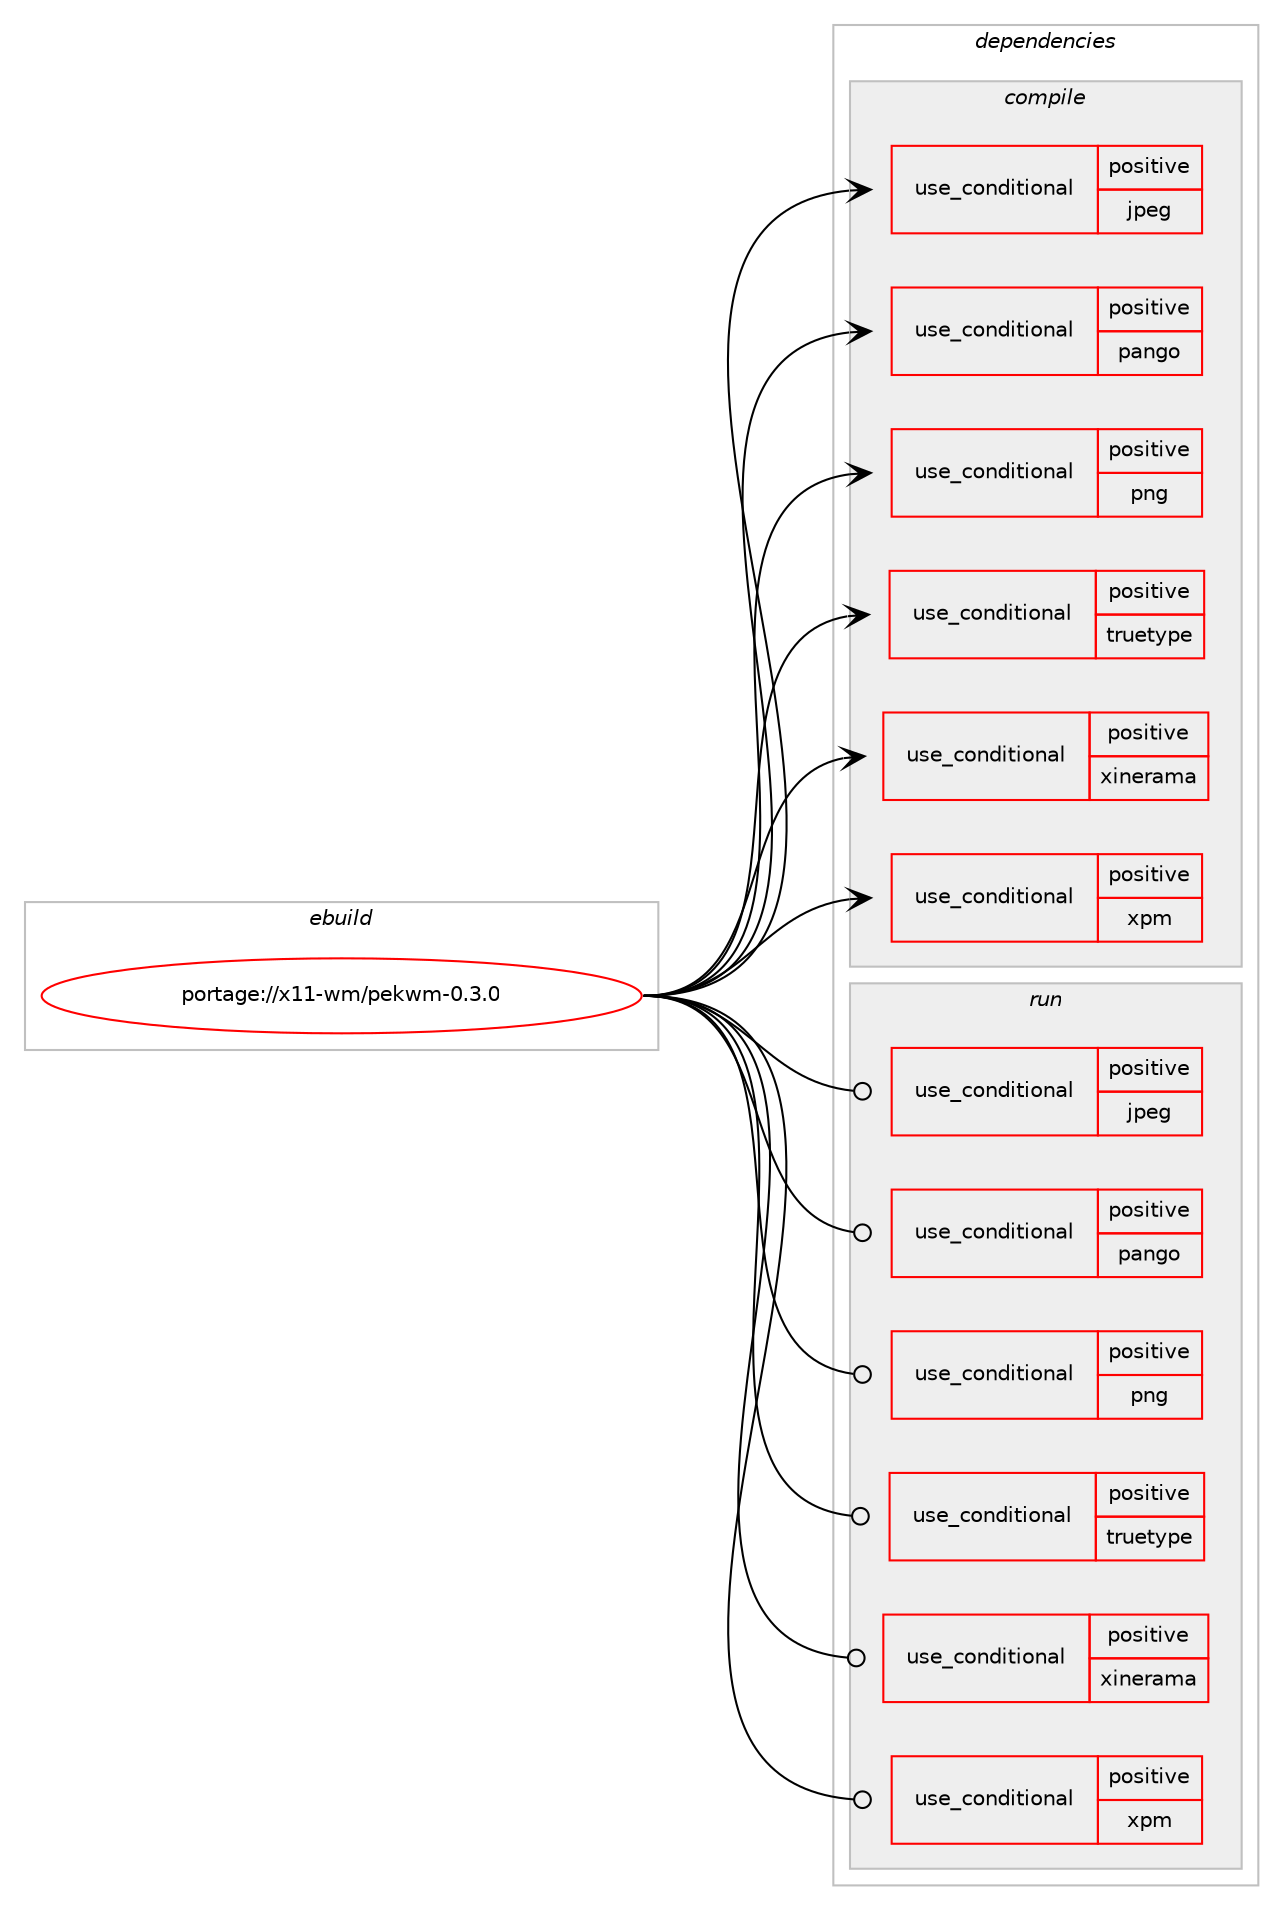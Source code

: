 digraph prolog {

# *************
# Graph options
# *************

newrank=true;
concentrate=true;
compound=true;
graph [rankdir=LR,fontname=Helvetica,fontsize=10,ranksep=1.5];#, ranksep=2.5, nodesep=0.2];
edge  [arrowhead=vee];
node  [fontname=Helvetica,fontsize=10];

# **********
# The ebuild
# **********

subgraph cluster_leftcol {
color=gray;
rank=same;
label=<<i>ebuild</i>>;
id [label="portage://x11-wm/pekwm-0.3.0", color=red, width=4, href="../x11-wm/pekwm-0.3.0.svg"];
}

# ****************
# The dependencies
# ****************

subgraph cluster_midcol {
color=gray;
label=<<i>dependencies</i>>;
subgraph cluster_compile {
fillcolor="#eeeeee";
style=filled;
label=<<i>compile</i>>;
subgraph cond120937 {
dependency232821 [label=<<TABLE BORDER="0" CELLBORDER="1" CELLSPACING="0" CELLPADDING="4"><TR><TD ROWSPAN="3" CELLPADDING="10">use_conditional</TD></TR><TR><TD>positive</TD></TR><TR><TD>jpeg</TD></TR></TABLE>>, shape=none, color=red];
# *** BEGIN UNKNOWN DEPENDENCY TYPE (TODO) ***
# dependency232821 -> package_dependency(portage://x11-wm/pekwm-0.3.0,install,no,media-libs,libjpeg-turbo,none,[,,],any_same_slot,[])
# *** END UNKNOWN DEPENDENCY TYPE (TODO) ***

}
id:e -> dependency232821:w [weight=20,style="solid",arrowhead="vee"];
subgraph cond120938 {
dependency232822 [label=<<TABLE BORDER="0" CELLBORDER="1" CELLSPACING="0" CELLPADDING="4"><TR><TD ROWSPAN="3" CELLPADDING="10">use_conditional</TD></TR><TR><TD>positive</TD></TR><TR><TD>pango</TD></TR></TABLE>>, shape=none, color=red];
# *** BEGIN UNKNOWN DEPENDENCY TYPE (TODO) ***
# dependency232822 -> package_dependency(portage://x11-wm/pekwm-0.3.0,install,no,x11-libs,pango,none,[,,],[],[])
# *** END UNKNOWN DEPENDENCY TYPE (TODO) ***

# *** BEGIN UNKNOWN DEPENDENCY TYPE (TODO) ***
# dependency232822 -> package_dependency(portage://x11-wm/pekwm-0.3.0,install,no,x11-libs,cairo,none,[,,],[],[use(enable(X),none)])
# *** END UNKNOWN DEPENDENCY TYPE (TODO) ***

}
id:e -> dependency232822:w [weight=20,style="solid",arrowhead="vee"];
subgraph cond120939 {
dependency232823 [label=<<TABLE BORDER="0" CELLBORDER="1" CELLSPACING="0" CELLPADDING="4"><TR><TD ROWSPAN="3" CELLPADDING="10">use_conditional</TD></TR><TR><TD>positive</TD></TR><TR><TD>png</TD></TR></TABLE>>, shape=none, color=red];
# *** BEGIN UNKNOWN DEPENDENCY TYPE (TODO) ***
# dependency232823 -> package_dependency(portage://x11-wm/pekwm-0.3.0,install,no,media-libs,libpng,none,[,,],[slot(0),equal],[])
# *** END UNKNOWN DEPENDENCY TYPE (TODO) ***

}
id:e -> dependency232823:w [weight=20,style="solid",arrowhead="vee"];
subgraph cond120940 {
dependency232824 [label=<<TABLE BORDER="0" CELLBORDER="1" CELLSPACING="0" CELLPADDING="4"><TR><TD ROWSPAN="3" CELLPADDING="10">use_conditional</TD></TR><TR><TD>positive</TD></TR><TR><TD>truetype</TD></TR></TABLE>>, shape=none, color=red];
# *** BEGIN UNKNOWN DEPENDENCY TYPE (TODO) ***
# dependency232824 -> package_dependency(portage://x11-wm/pekwm-0.3.0,install,no,x11-libs,libXft,none,[,,],[],[])
# *** END UNKNOWN DEPENDENCY TYPE (TODO) ***

}
id:e -> dependency232824:w [weight=20,style="solid",arrowhead="vee"];
subgraph cond120941 {
dependency232825 [label=<<TABLE BORDER="0" CELLBORDER="1" CELLSPACING="0" CELLPADDING="4"><TR><TD ROWSPAN="3" CELLPADDING="10">use_conditional</TD></TR><TR><TD>positive</TD></TR><TR><TD>xinerama</TD></TR></TABLE>>, shape=none, color=red];
# *** BEGIN UNKNOWN DEPENDENCY TYPE (TODO) ***
# dependency232825 -> package_dependency(portage://x11-wm/pekwm-0.3.0,install,no,x11-libs,libXinerama,none,[,,],[],[])
# *** END UNKNOWN DEPENDENCY TYPE (TODO) ***

}
id:e -> dependency232825:w [weight=20,style="solid",arrowhead="vee"];
subgraph cond120942 {
dependency232826 [label=<<TABLE BORDER="0" CELLBORDER="1" CELLSPACING="0" CELLPADDING="4"><TR><TD ROWSPAN="3" CELLPADDING="10">use_conditional</TD></TR><TR><TD>positive</TD></TR><TR><TD>xpm</TD></TR></TABLE>>, shape=none, color=red];
# *** BEGIN UNKNOWN DEPENDENCY TYPE (TODO) ***
# dependency232826 -> package_dependency(portage://x11-wm/pekwm-0.3.0,install,no,x11-libs,libXpm,none,[,,],[],[])
# *** END UNKNOWN DEPENDENCY TYPE (TODO) ***

}
id:e -> dependency232826:w [weight=20,style="solid",arrowhead="vee"];
# *** BEGIN UNKNOWN DEPENDENCY TYPE (TODO) ***
# id -> package_dependency(portage://x11-wm/pekwm-0.3.0,install,no,x11-base,xorg-proto,none,[,,],[],[])
# *** END UNKNOWN DEPENDENCY TYPE (TODO) ***

# *** BEGIN UNKNOWN DEPENDENCY TYPE (TODO) ***
# id -> package_dependency(portage://x11-wm/pekwm-0.3.0,install,no,x11-libs,libX11,none,[,,],[],[])
# *** END UNKNOWN DEPENDENCY TYPE (TODO) ***

# *** BEGIN UNKNOWN DEPENDENCY TYPE (TODO) ***
# id -> package_dependency(portage://x11-wm/pekwm-0.3.0,install,no,x11-libs,libXext,none,[,,],[],[])
# *** END UNKNOWN DEPENDENCY TYPE (TODO) ***

}
subgraph cluster_compileandrun {
fillcolor="#eeeeee";
style=filled;
label=<<i>compile and run</i>>;
}
subgraph cluster_run {
fillcolor="#eeeeee";
style=filled;
label=<<i>run</i>>;
subgraph cond120943 {
dependency232827 [label=<<TABLE BORDER="0" CELLBORDER="1" CELLSPACING="0" CELLPADDING="4"><TR><TD ROWSPAN="3" CELLPADDING="10">use_conditional</TD></TR><TR><TD>positive</TD></TR><TR><TD>jpeg</TD></TR></TABLE>>, shape=none, color=red];
# *** BEGIN UNKNOWN DEPENDENCY TYPE (TODO) ***
# dependency232827 -> package_dependency(portage://x11-wm/pekwm-0.3.0,run,no,media-libs,libjpeg-turbo,none,[,,],any_same_slot,[])
# *** END UNKNOWN DEPENDENCY TYPE (TODO) ***

}
id:e -> dependency232827:w [weight=20,style="solid",arrowhead="odot"];
subgraph cond120944 {
dependency232828 [label=<<TABLE BORDER="0" CELLBORDER="1" CELLSPACING="0" CELLPADDING="4"><TR><TD ROWSPAN="3" CELLPADDING="10">use_conditional</TD></TR><TR><TD>positive</TD></TR><TR><TD>pango</TD></TR></TABLE>>, shape=none, color=red];
# *** BEGIN UNKNOWN DEPENDENCY TYPE (TODO) ***
# dependency232828 -> package_dependency(portage://x11-wm/pekwm-0.3.0,run,no,x11-libs,pango,none,[,,],[],[])
# *** END UNKNOWN DEPENDENCY TYPE (TODO) ***

# *** BEGIN UNKNOWN DEPENDENCY TYPE (TODO) ***
# dependency232828 -> package_dependency(portage://x11-wm/pekwm-0.3.0,run,no,x11-libs,cairo,none,[,,],[],[use(enable(X),none)])
# *** END UNKNOWN DEPENDENCY TYPE (TODO) ***

}
id:e -> dependency232828:w [weight=20,style="solid",arrowhead="odot"];
subgraph cond120945 {
dependency232829 [label=<<TABLE BORDER="0" CELLBORDER="1" CELLSPACING="0" CELLPADDING="4"><TR><TD ROWSPAN="3" CELLPADDING="10">use_conditional</TD></TR><TR><TD>positive</TD></TR><TR><TD>png</TD></TR></TABLE>>, shape=none, color=red];
# *** BEGIN UNKNOWN DEPENDENCY TYPE (TODO) ***
# dependency232829 -> package_dependency(portage://x11-wm/pekwm-0.3.0,run,no,media-libs,libpng,none,[,,],[slot(0),equal],[])
# *** END UNKNOWN DEPENDENCY TYPE (TODO) ***

}
id:e -> dependency232829:w [weight=20,style="solid",arrowhead="odot"];
subgraph cond120946 {
dependency232830 [label=<<TABLE BORDER="0" CELLBORDER="1" CELLSPACING="0" CELLPADDING="4"><TR><TD ROWSPAN="3" CELLPADDING="10">use_conditional</TD></TR><TR><TD>positive</TD></TR><TR><TD>truetype</TD></TR></TABLE>>, shape=none, color=red];
# *** BEGIN UNKNOWN DEPENDENCY TYPE (TODO) ***
# dependency232830 -> package_dependency(portage://x11-wm/pekwm-0.3.0,run,no,x11-libs,libXft,none,[,,],[],[])
# *** END UNKNOWN DEPENDENCY TYPE (TODO) ***

}
id:e -> dependency232830:w [weight=20,style="solid",arrowhead="odot"];
subgraph cond120947 {
dependency232831 [label=<<TABLE BORDER="0" CELLBORDER="1" CELLSPACING="0" CELLPADDING="4"><TR><TD ROWSPAN="3" CELLPADDING="10">use_conditional</TD></TR><TR><TD>positive</TD></TR><TR><TD>xinerama</TD></TR></TABLE>>, shape=none, color=red];
# *** BEGIN UNKNOWN DEPENDENCY TYPE (TODO) ***
# dependency232831 -> package_dependency(portage://x11-wm/pekwm-0.3.0,run,no,x11-libs,libXinerama,none,[,,],[],[])
# *** END UNKNOWN DEPENDENCY TYPE (TODO) ***

}
id:e -> dependency232831:w [weight=20,style="solid",arrowhead="odot"];
subgraph cond120948 {
dependency232832 [label=<<TABLE BORDER="0" CELLBORDER="1" CELLSPACING="0" CELLPADDING="4"><TR><TD ROWSPAN="3" CELLPADDING="10">use_conditional</TD></TR><TR><TD>positive</TD></TR><TR><TD>xpm</TD></TR></TABLE>>, shape=none, color=red];
# *** BEGIN UNKNOWN DEPENDENCY TYPE (TODO) ***
# dependency232832 -> package_dependency(portage://x11-wm/pekwm-0.3.0,run,no,x11-libs,libXpm,none,[,,],[],[])
# *** END UNKNOWN DEPENDENCY TYPE (TODO) ***

}
id:e -> dependency232832:w [weight=20,style="solid",arrowhead="odot"];
# *** BEGIN UNKNOWN DEPENDENCY TYPE (TODO) ***
# id -> package_dependency(portage://x11-wm/pekwm-0.3.0,run,no,x11-libs,libX11,none,[,,],[],[])
# *** END UNKNOWN DEPENDENCY TYPE (TODO) ***

# *** BEGIN UNKNOWN DEPENDENCY TYPE (TODO) ***
# id -> package_dependency(portage://x11-wm/pekwm-0.3.0,run,no,x11-libs,libXext,none,[,,],[],[])
# *** END UNKNOWN DEPENDENCY TYPE (TODO) ***

}
}

# **************
# The candidates
# **************

subgraph cluster_choices {
rank=same;
color=gray;
label=<<i>candidates</i>>;

}

}
